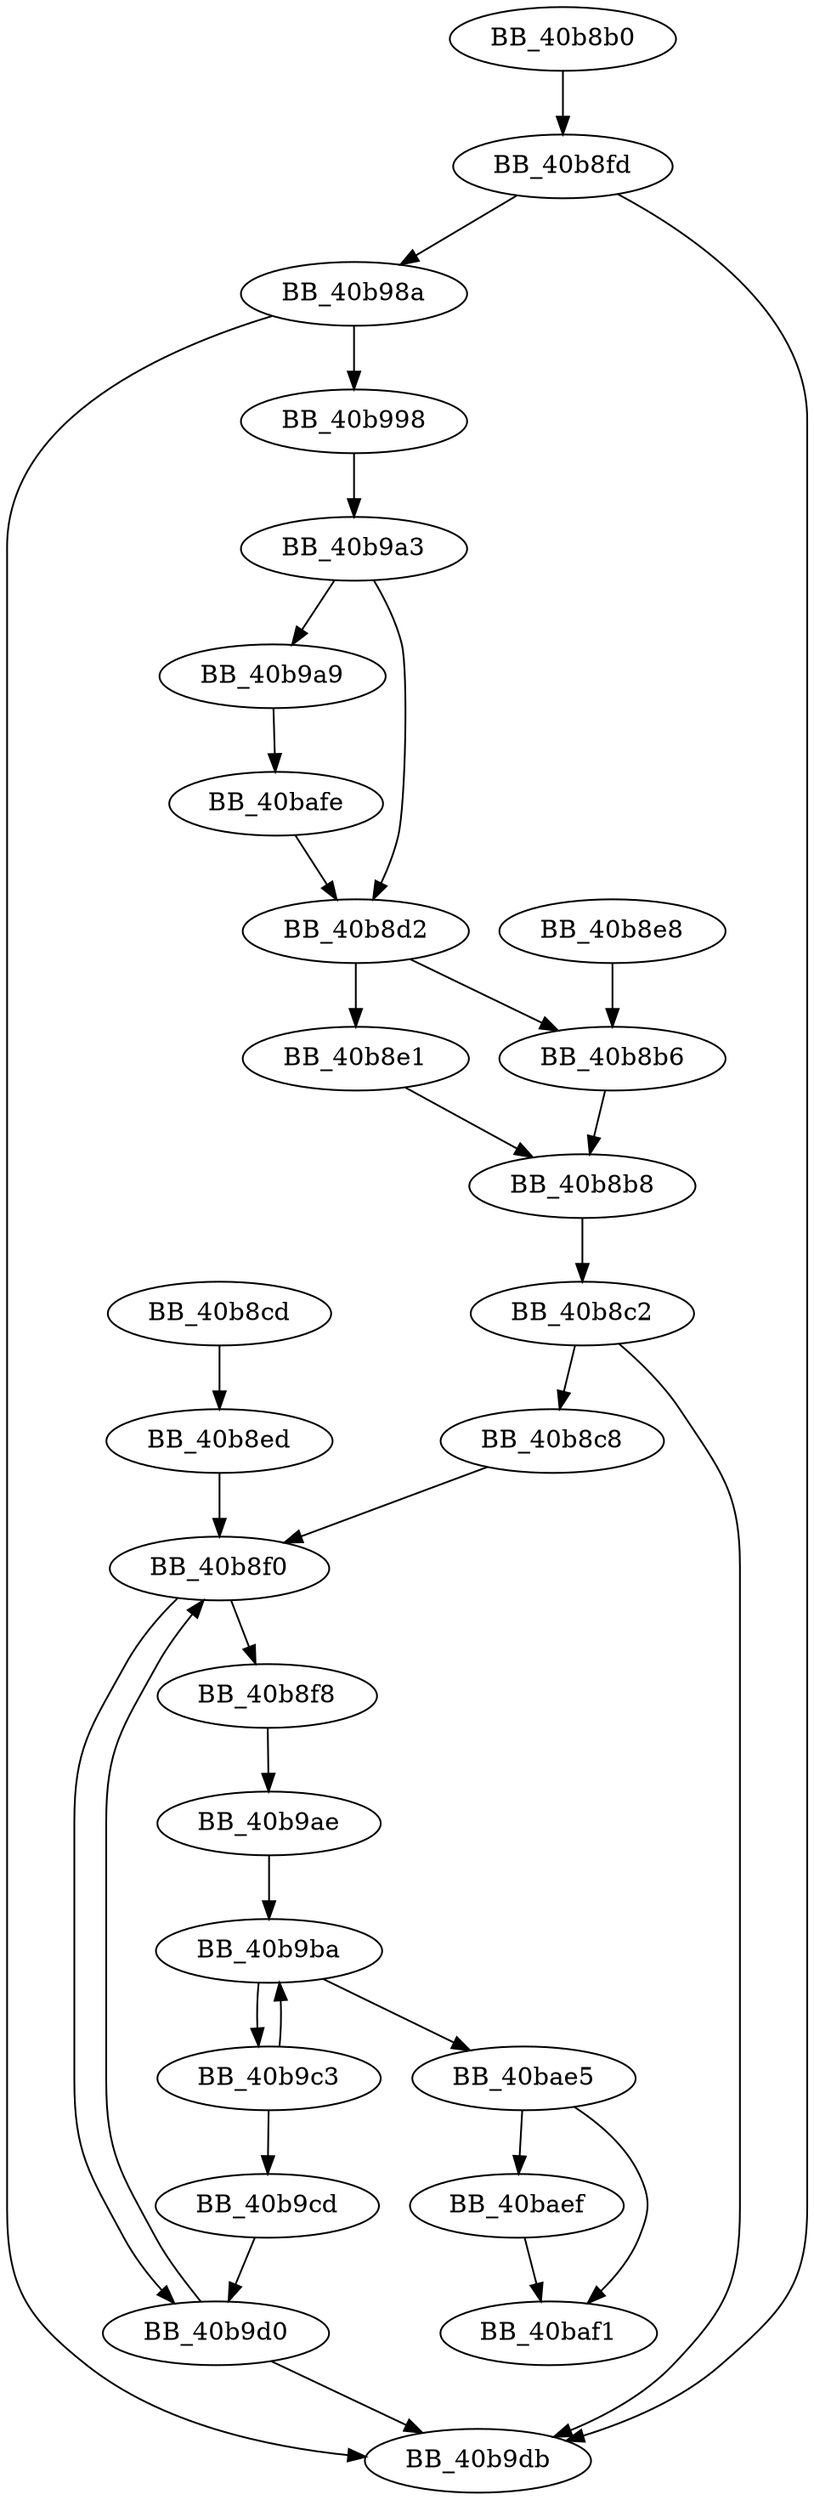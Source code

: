 DiGraph sub_40B8B0{
BB_40b8b0->BB_40b8fd
BB_40b8b6->BB_40b8b8
BB_40b8b8->BB_40b8c2
BB_40b8c2->BB_40b8c8
BB_40b8c2->BB_40b9db
BB_40b8c8->BB_40b8f0
BB_40b8cd->BB_40b8ed
BB_40b8d2->BB_40b8b6
BB_40b8d2->BB_40b8e1
BB_40b8e1->BB_40b8b8
BB_40b8e8->BB_40b8b6
BB_40b8ed->BB_40b8f0
BB_40b8f0->BB_40b8f8
BB_40b8f0->BB_40b9d0
BB_40b8f8->BB_40b9ae
BB_40b8fd->BB_40b98a
BB_40b8fd->BB_40b9db
BB_40b98a->BB_40b998
BB_40b98a->BB_40b9db
BB_40b998->BB_40b9a3
BB_40b9a3->BB_40b8d2
BB_40b9a3->BB_40b9a9
BB_40b9a9->BB_40bafe
BB_40b9ae->BB_40b9ba
BB_40b9ba->BB_40b9c3
BB_40b9ba->BB_40bae5
BB_40b9c3->BB_40b9ba
BB_40b9c3->BB_40b9cd
BB_40b9cd->BB_40b9d0
BB_40b9d0->BB_40b8f0
BB_40b9d0->BB_40b9db
BB_40bae5->BB_40baef
BB_40bae5->BB_40baf1
BB_40baef->BB_40baf1
BB_40bafe->BB_40b8d2
}
